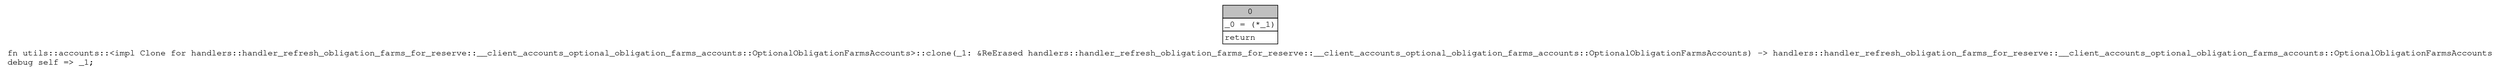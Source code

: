 digraph Mir_0_2182 {
    graph [fontname="Courier, monospace"];
    node [fontname="Courier, monospace"];
    edge [fontname="Courier, monospace"];
    label=<fn utils::accounts::&lt;impl Clone for handlers::handler_refresh_obligation_farms_for_reserve::__client_accounts_optional_obligation_farms_accounts::OptionalObligationFarmsAccounts&gt;::clone(_1: &amp;ReErased handlers::handler_refresh_obligation_farms_for_reserve::__client_accounts_optional_obligation_farms_accounts::OptionalObligationFarmsAccounts) -&gt; handlers::handler_refresh_obligation_farms_for_reserve::__client_accounts_optional_obligation_farms_accounts::OptionalObligationFarmsAccounts<br align="left"/>debug self =&gt; _1;<br align="left"/>>;
    bb0__0_2182 [shape="none", label=<<table border="0" cellborder="1" cellspacing="0"><tr><td bgcolor="gray" align="center" colspan="1">0</td></tr><tr><td align="left" balign="left">_0 = (*_1)<br/></td></tr><tr><td align="left">return</td></tr></table>>];
}
